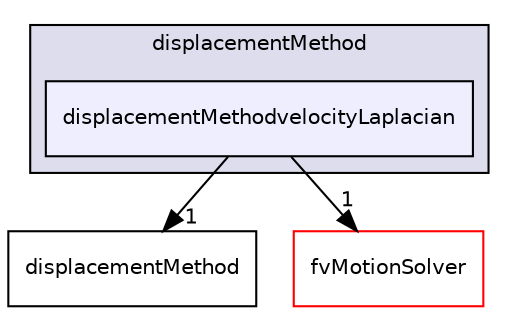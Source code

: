 digraph "src/optimisation/adjointOptimisation/adjoint/displacementMethod/displacementMethodvelocityLaplacian" {
  bgcolor=transparent;
  compound=true
  node [ fontsize="10", fontname="Helvetica"];
  edge [ labelfontsize="10", labelfontname="Helvetica"];
  subgraph clusterdir_36c1c593bb5d5a705c176492dbdd0852 {
    graph [ bgcolor="#ddddee", pencolor="black", label="displacementMethod" fontname="Helvetica", fontsize="10", URL="dir_36c1c593bb5d5a705c176492dbdd0852.html"]
  dir_e5a5540a8361059306d3e73b50754475 [shape=box, label="displacementMethodvelocityLaplacian", style="filled", fillcolor="#eeeeff", pencolor="black", URL="dir_e5a5540a8361059306d3e73b50754475.html"];
  }
  dir_0931a545199bdf74458867235e0baf02 [shape=box label="displacementMethod" URL="dir_0931a545199bdf74458867235e0baf02.html"];
  dir_f7091aeabaea36e4bb5fe5aa28ecbeff [shape=box label="fvMotionSolver" color="red" URL="dir_f7091aeabaea36e4bb5fe5aa28ecbeff.html"];
  dir_e5a5540a8361059306d3e73b50754475->dir_0931a545199bdf74458867235e0baf02 [headlabel="1", labeldistance=1.5 headhref="dir_002803_002799.html"];
  dir_e5a5540a8361059306d3e73b50754475->dir_f7091aeabaea36e4bb5fe5aa28ecbeff [headlabel="1", labeldistance=1.5 headhref="dir_002803_001393.html"];
}
